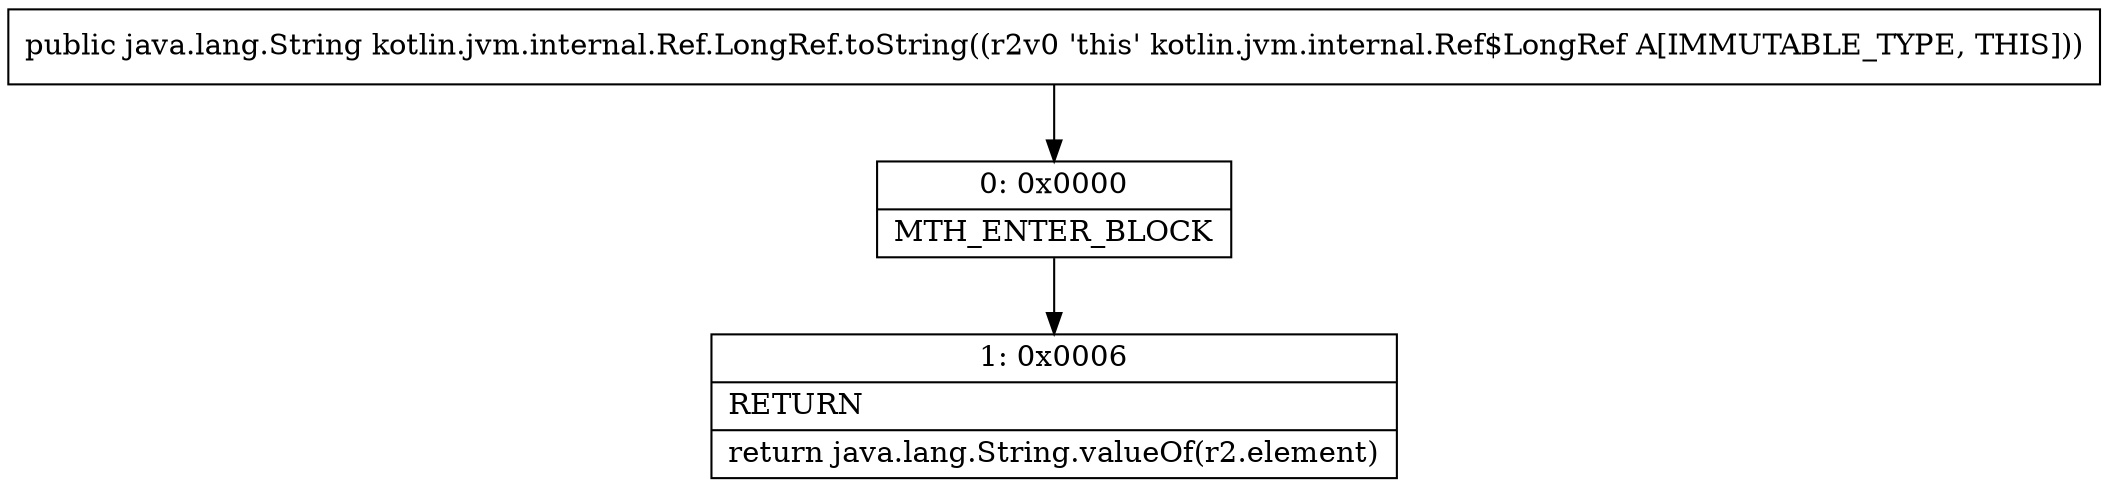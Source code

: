 digraph "CFG forkotlin.jvm.internal.Ref.LongRef.toString()Ljava\/lang\/String;" {
Node_0 [shape=record,label="{0\:\ 0x0000|MTH_ENTER_BLOCK\l}"];
Node_1 [shape=record,label="{1\:\ 0x0006|RETURN\l|return java.lang.String.valueOf(r2.element)\l}"];
MethodNode[shape=record,label="{public java.lang.String kotlin.jvm.internal.Ref.LongRef.toString((r2v0 'this' kotlin.jvm.internal.Ref$LongRef A[IMMUTABLE_TYPE, THIS])) }"];
MethodNode -> Node_0;
Node_0 -> Node_1;
}

